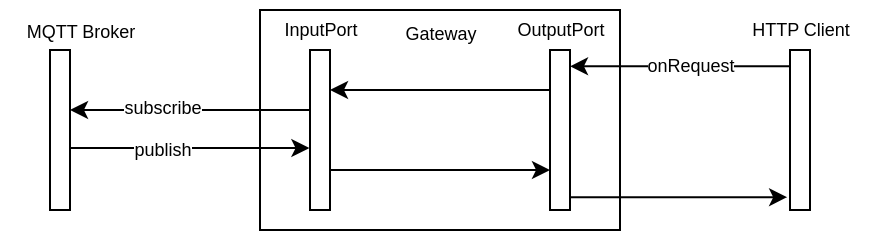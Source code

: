 <mxfile>
    <diagram id="lI49RnoAspdqlVpx75CD" name="Seite-1">
        <mxGraphModel dx="614" dy="297" grid="1" gridSize="10" guides="1" tooltips="1" connect="1" arrows="1" fold="1" page="1" pageScale="1" pageWidth="827" pageHeight="1169" math="0" shadow="0">
            <root>
                <mxCell id="0"/>
                <mxCell id="1" parent="0"/>
                <mxCell id="26" value="Gateway&lt;br&gt;&lt;br&gt;&lt;br&gt;&lt;br&gt;&lt;br&gt;&lt;br&gt;&lt;br&gt;&lt;br&gt;&lt;br&gt;" style="html=1;fontSize=9;movable=0;resizable=0;rotatable=0;deletable=0;editable=0;connectable=0;" vertex="1" parent="1">
                    <mxGeometry x="175" y="60" width="180" height="110" as="geometry"/>
                </mxCell>
                <mxCell id="30" style="edgeStyle=none;html=1;entryX=1;entryY=0.375;entryDx=0;entryDy=0;entryPerimeter=0;fontSize=9;" edge="1" parent="1" source="16" target="17">
                    <mxGeometry relative="1" as="geometry"/>
                </mxCell>
                <mxCell id="34" value="subscribe" style="edgeLabel;html=1;align=center;verticalAlign=middle;resizable=0;points=[];fontSize=9;" vertex="1" connectable="0" parent="30">
                    <mxGeometry x="0.243" y="-1" relative="1" as="geometry">
                        <mxPoint as="offset"/>
                    </mxGeometry>
                </mxCell>
                <mxCell id="32" style="edgeStyle=none;html=1;fontSize=9;" edge="1" parent="1" source="16">
                    <mxGeometry relative="1" as="geometry">
                        <mxPoint x="320" y="140" as="targetPoint"/>
                    </mxGeometry>
                </mxCell>
                <mxCell id="16" value="" style="html=1;points=[];perimeter=orthogonalPerimeter;" vertex="1" parent="1">
                    <mxGeometry x="200" y="80" width="10" height="80" as="geometry"/>
                </mxCell>
                <mxCell id="31" style="edgeStyle=none;html=1;entryX=-0.029;entryY=0.613;entryDx=0;entryDy=0;entryPerimeter=0;fontSize=9;" edge="1" parent="1" source="17" target="16">
                    <mxGeometry relative="1" as="geometry"/>
                </mxCell>
                <mxCell id="35" value="publish" style="edgeLabel;html=1;align=center;verticalAlign=middle;resizable=0;points=[];fontSize=9;" vertex="1" connectable="0" parent="31">
                    <mxGeometry x="-0.232" y="-1" relative="1" as="geometry">
                        <mxPoint as="offset"/>
                    </mxGeometry>
                </mxCell>
                <mxCell id="17" value="" style="html=1;points=[];perimeter=orthogonalPerimeter;" vertex="1" parent="1">
                    <mxGeometry x="70" y="80" width="10" height="80" as="geometry"/>
                </mxCell>
                <mxCell id="29" style="edgeStyle=none;html=1;entryX=1;entryY=0.25;entryDx=0;entryDy=0;entryPerimeter=0;fontSize=9;" edge="1" parent="1" source="18" target="16">
                    <mxGeometry relative="1" as="geometry"/>
                </mxCell>
                <mxCell id="33" style="edgeStyle=none;html=1;entryX=-0.143;entryY=0.92;entryDx=0;entryDy=0;entryPerimeter=0;fontSize=9;" edge="1" parent="1" source="18" target="19">
                    <mxGeometry relative="1" as="geometry"/>
                </mxCell>
                <mxCell id="18" value="" style="html=1;points=[];perimeter=orthogonalPerimeter;" vertex="1" parent="1">
                    <mxGeometry x="320" y="80" width="10" height="80" as="geometry"/>
                </mxCell>
                <mxCell id="25" style="edgeStyle=none;html=1;entryX=1;entryY=0.102;entryDx=0;entryDy=0;entryPerimeter=0;fontSize=9;" edge="1" parent="1" source="19" target="18">
                    <mxGeometry relative="1" as="geometry"/>
                </mxCell>
                <mxCell id="28" value="onRequest" style="edgeLabel;html=1;align=center;verticalAlign=middle;resizable=0;points=[];fontSize=9;" vertex="1" connectable="0" parent="25">
                    <mxGeometry x="0.003" relative="1" as="geometry">
                        <mxPoint x="5" as="offset"/>
                    </mxGeometry>
                </mxCell>
                <mxCell id="19" value="" style="html=1;points=[];perimeter=orthogonalPerimeter;" vertex="1" parent="1">
                    <mxGeometry x="440" y="80" width="10" height="80" as="geometry"/>
                </mxCell>
                <mxCell id="21" value="&lt;font style=&quot;font-size: 9px;&quot;&gt;MQTT Broker&lt;/font&gt;" style="text;html=1;align=center;verticalAlign=middle;resizable=0;points=[];autosize=1;strokeColor=none;fillColor=none;" vertex="1" parent="1">
                    <mxGeometry x="45" y="55" width="80" height="30" as="geometry"/>
                </mxCell>
                <mxCell id="22" value="&lt;font style=&quot;font-size: 9px;&quot;&gt;InputPort&lt;/font&gt;" style="text;html=1;align=center;verticalAlign=middle;resizable=0;points=[];autosize=1;strokeColor=none;fillColor=none;fontSize=7;" vertex="1" parent="1">
                    <mxGeometry x="175" y="60" width="60" height="20" as="geometry"/>
                </mxCell>
                <mxCell id="23" value="OutputPort" style="text;html=1;align=center;verticalAlign=middle;resizable=0;points=[];autosize=1;strokeColor=none;fillColor=none;fontSize=9;" vertex="1" parent="1">
                    <mxGeometry x="290" y="60" width="70" height="20" as="geometry"/>
                </mxCell>
                <mxCell id="24" value="HTTP Client" style="text;html=1;align=center;verticalAlign=middle;resizable=0;points=[];autosize=1;strokeColor=none;fillColor=none;fontSize=9;" vertex="1" parent="1">
                    <mxGeometry x="410" y="60" width="70" height="20" as="geometry"/>
                </mxCell>
            </root>
        </mxGraphModel>
    </diagram>
</mxfile>